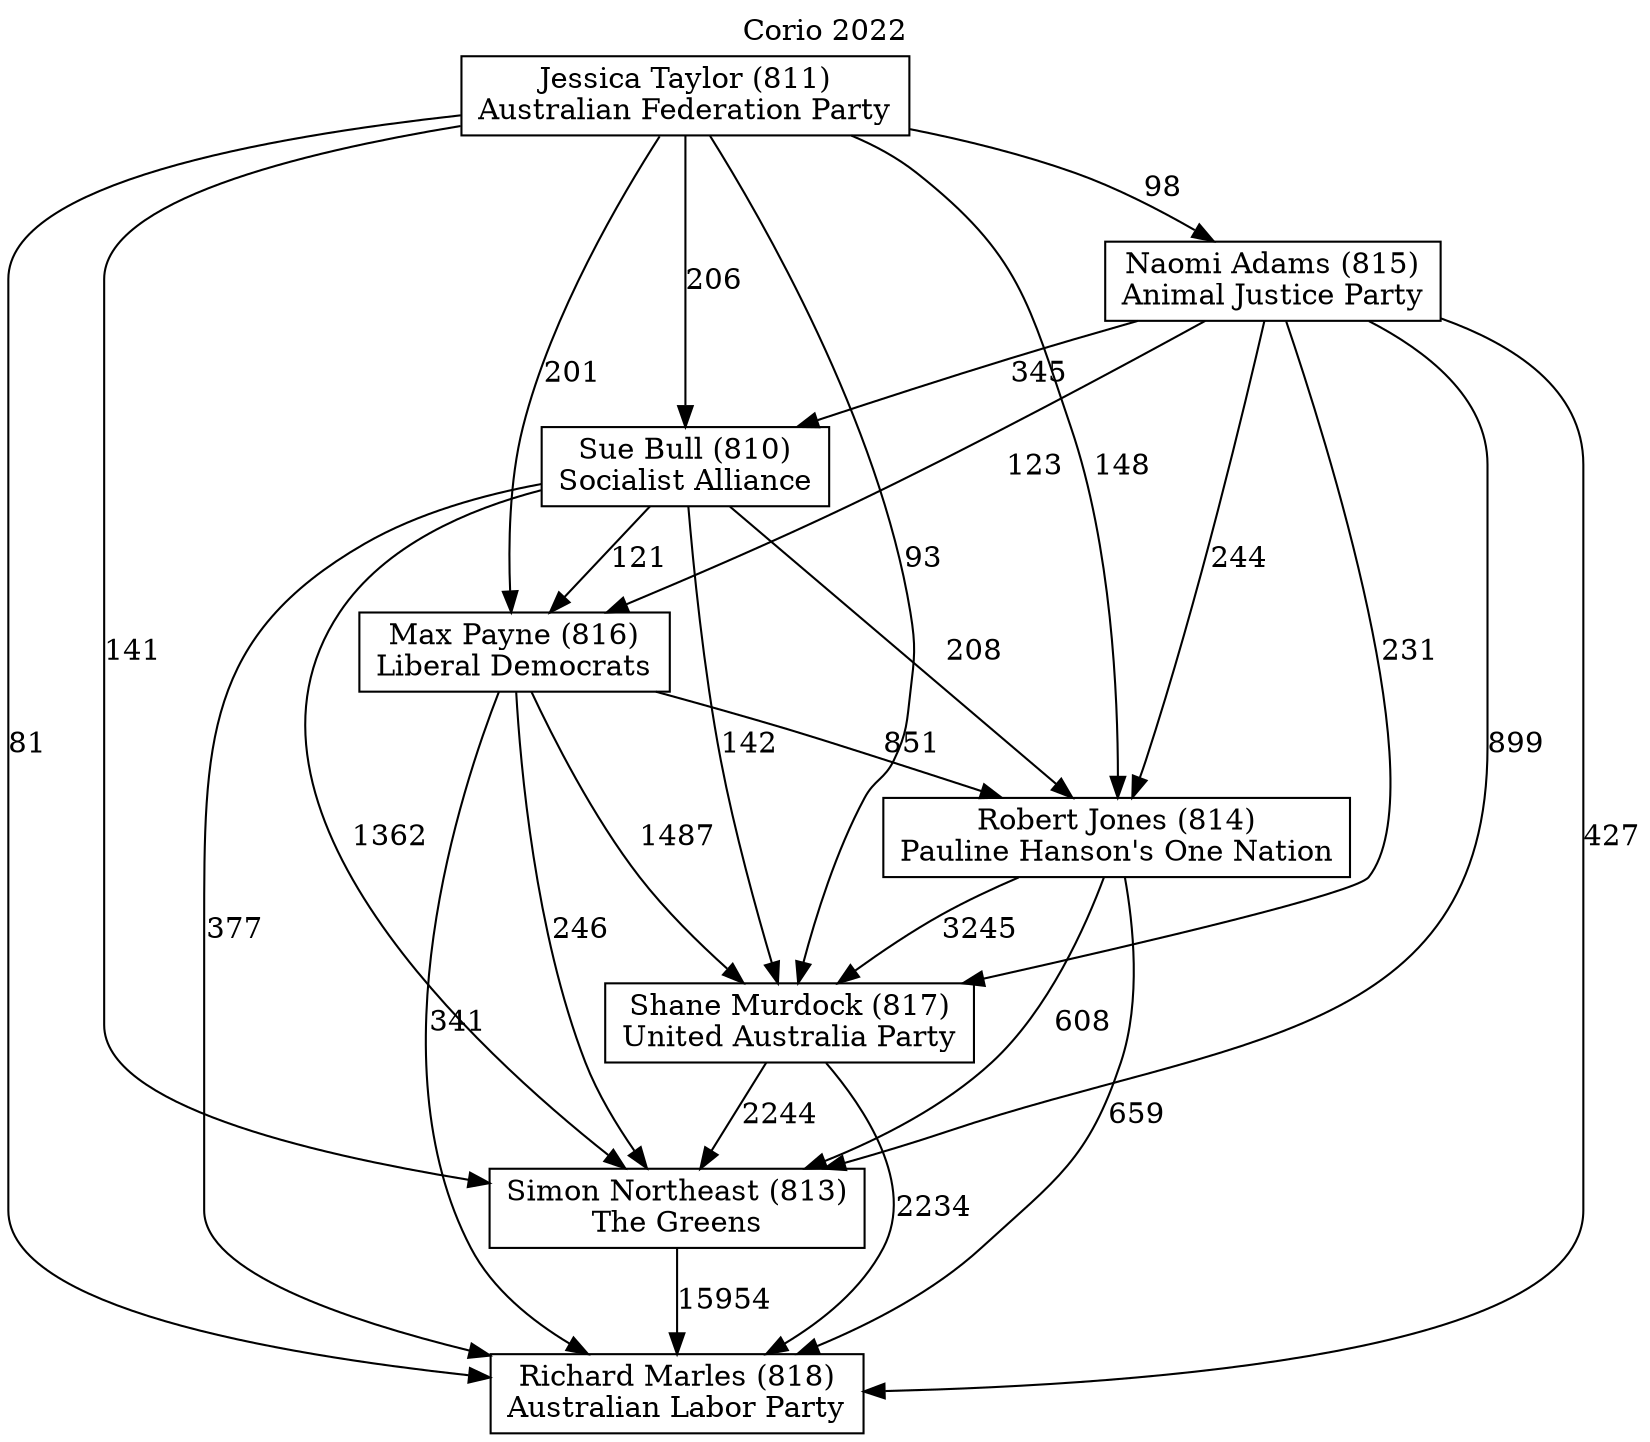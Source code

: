 // House preference flow
digraph "Richard Marles (818)_Corio_2022" {
	graph [label="Corio 2022" labelloc=t mclimit=10]
	node [shape=box]
	"Jessica Taylor (811)" [label="Jessica Taylor (811)
Australian Federation Party"]
	"Max Payne (816)" [label="Max Payne (816)
Liberal Democrats"]
	"Naomi Adams (815)" [label="Naomi Adams (815)
Animal Justice Party"]
	"Richard Marles (818)" [label="Richard Marles (818)
Australian Labor Party"]
	"Robert Jones (814)" [label="Robert Jones (814)
Pauline Hanson's One Nation"]
	"Shane Murdock (817)" [label="Shane Murdock (817)
United Australia Party"]
	"Simon Northeast (813)" [label="Simon Northeast (813)
The Greens"]
	"Sue Bull (810)" [label="Sue Bull (810)
Socialist Alliance"]
	"Jessica Taylor (811)" -> "Max Payne (816)" [label=201]
	"Jessica Taylor (811)" -> "Naomi Adams (815)" [label=98]
	"Jessica Taylor (811)" -> "Richard Marles (818)" [label=81]
	"Jessica Taylor (811)" -> "Robert Jones (814)" [label=148]
	"Jessica Taylor (811)" -> "Shane Murdock (817)" [label=93]
	"Jessica Taylor (811)" -> "Simon Northeast (813)" [label=141]
	"Jessica Taylor (811)" -> "Sue Bull (810)" [label=206]
	"Max Payne (816)" -> "Richard Marles (818)" [label=341]
	"Max Payne (816)" -> "Robert Jones (814)" [label=851]
	"Max Payne (816)" -> "Shane Murdock (817)" [label=1487]
	"Max Payne (816)" -> "Simon Northeast (813)" [label=246]
	"Naomi Adams (815)" -> "Max Payne (816)" [label=123]
	"Naomi Adams (815)" -> "Richard Marles (818)" [label=427]
	"Naomi Adams (815)" -> "Robert Jones (814)" [label=244]
	"Naomi Adams (815)" -> "Shane Murdock (817)" [label=231]
	"Naomi Adams (815)" -> "Simon Northeast (813)" [label=899]
	"Naomi Adams (815)" -> "Sue Bull (810)" [label=345]
	"Robert Jones (814)" -> "Richard Marles (818)" [label=659]
	"Robert Jones (814)" -> "Shane Murdock (817)" [label=3245]
	"Robert Jones (814)" -> "Simon Northeast (813)" [label=608]
	"Shane Murdock (817)" -> "Richard Marles (818)" [label=2234]
	"Shane Murdock (817)" -> "Simon Northeast (813)" [label=2244]
	"Simon Northeast (813)" -> "Richard Marles (818)" [label=15954]
	"Sue Bull (810)" -> "Max Payne (816)" [label=121]
	"Sue Bull (810)" -> "Richard Marles (818)" [label=377]
	"Sue Bull (810)" -> "Robert Jones (814)" [label=208]
	"Sue Bull (810)" -> "Shane Murdock (817)" [label=142]
	"Sue Bull (810)" -> "Simon Northeast (813)" [label=1362]
}
